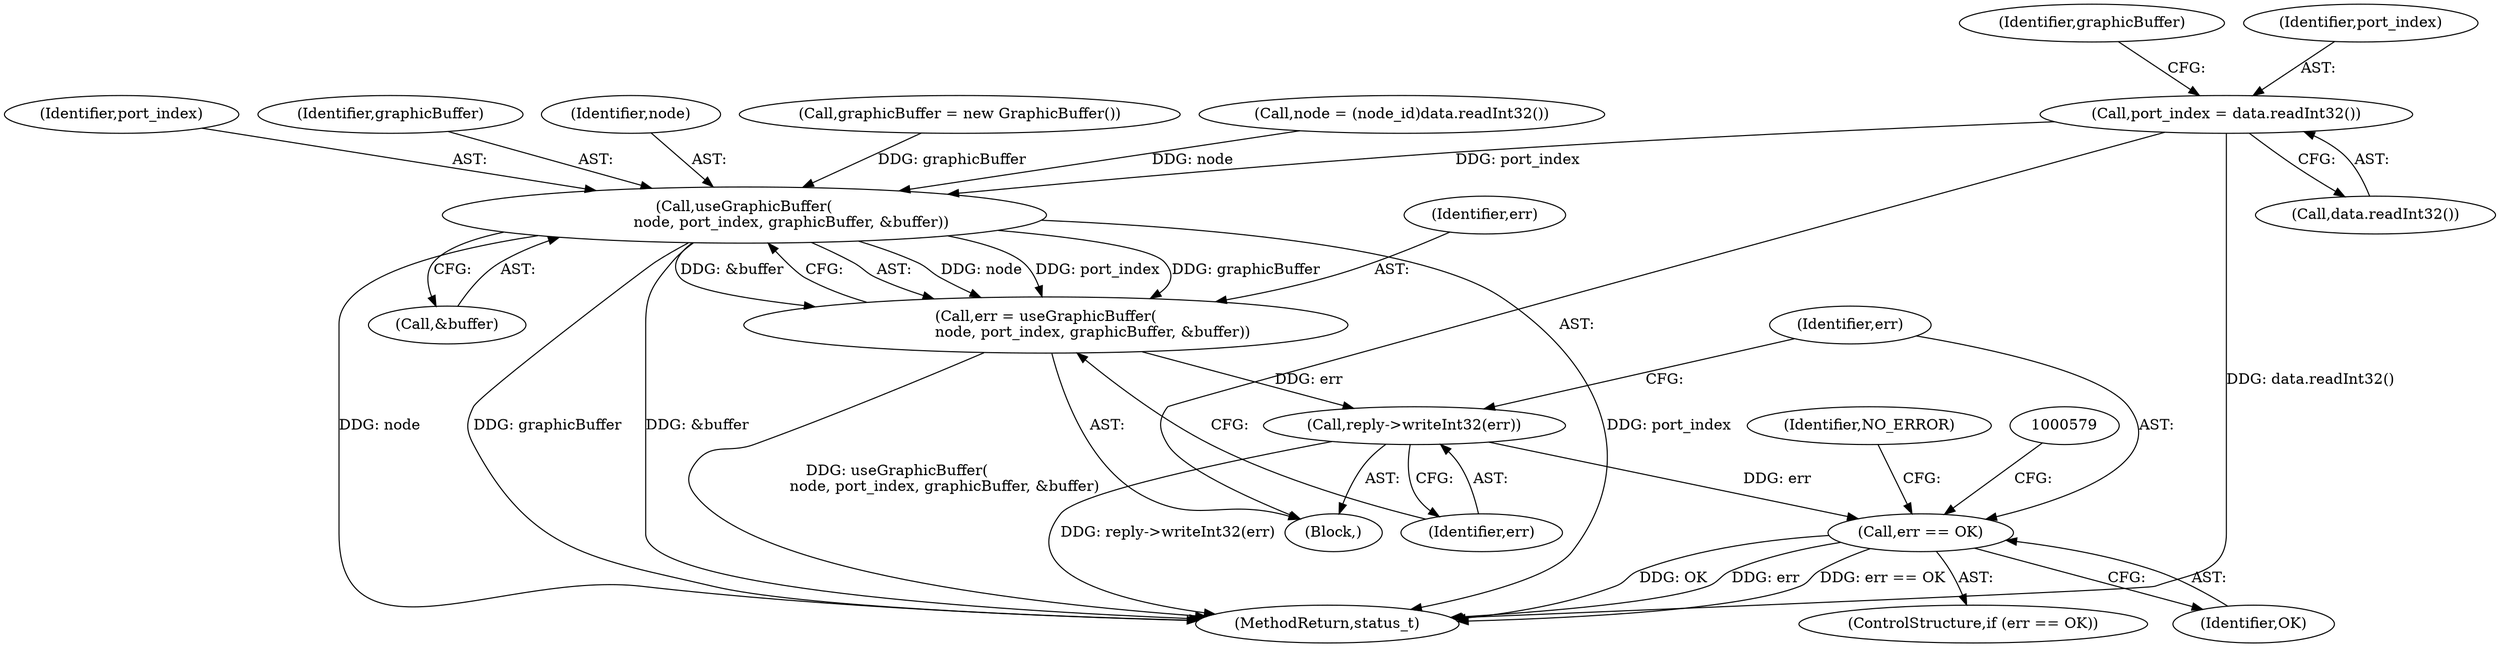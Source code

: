 digraph "0_Android_8d87321b704cb3f88e8cae668937d001fd63d5e3@API" {
"1000549" [label="(Call,port_index = data.readInt32())"];
"1000564" [label="(Call,useGraphicBuffer(\n                    node, port_index, graphicBuffer, &buffer))"];
"1000562" [label="(Call,err = useGraphicBuffer(\n                    node, port_index, graphicBuffer, &buffer))"];
"1000570" [label="(Call,reply->writeInt32(err))"];
"1000573" [label="(Call,err == OK)"];
"1001207" [label="(MethodReturn,status_t)"];
"1000572" [label="(ControlStructure,if (err == OK))"];
"1000554" [label="(Identifier,graphicBuffer)"];
"1000573" [label="(Call,err == OK)"];
"1000574" [label="(Identifier,err)"];
"1000568" [label="(Call,&buffer)"];
"1000549" [label="(Call,port_index = data.readInt32())"];
"1000551" [label="(Call,data.readInt32())"];
"1000550" [label="(Identifier,port_index)"];
"1000562" [label="(Call,err = useGraphicBuffer(\n                    node, port_index, graphicBuffer, &buffer))"];
"1000543" [label="(Call,node = (node_id)data.readInt32())"];
"1000537" [label="(Block,)"];
"1000566" [label="(Identifier,port_index)"];
"1000564" [label="(Call,useGraphicBuffer(\n                    node, port_index, graphicBuffer, &buffer))"];
"1000567" [label="(Identifier,graphicBuffer)"];
"1000582" [label="(Identifier,NO_ERROR)"];
"1000565" [label="(Identifier,node)"];
"1000575" [label="(Identifier,OK)"];
"1000570" [label="(Call,reply->writeInt32(err))"];
"1000563" [label="(Identifier,err)"];
"1000553" [label="(Call,graphicBuffer = new GraphicBuffer())"];
"1000571" [label="(Identifier,err)"];
"1000549" -> "1000537"  [label="AST: "];
"1000549" -> "1000551"  [label="CFG: "];
"1000550" -> "1000549"  [label="AST: "];
"1000551" -> "1000549"  [label="AST: "];
"1000554" -> "1000549"  [label="CFG: "];
"1000549" -> "1001207"  [label="DDG: data.readInt32()"];
"1000549" -> "1000564"  [label="DDG: port_index"];
"1000564" -> "1000562"  [label="AST: "];
"1000564" -> "1000568"  [label="CFG: "];
"1000565" -> "1000564"  [label="AST: "];
"1000566" -> "1000564"  [label="AST: "];
"1000567" -> "1000564"  [label="AST: "];
"1000568" -> "1000564"  [label="AST: "];
"1000562" -> "1000564"  [label="CFG: "];
"1000564" -> "1001207"  [label="DDG: &buffer"];
"1000564" -> "1001207"  [label="DDG: port_index"];
"1000564" -> "1001207"  [label="DDG: graphicBuffer"];
"1000564" -> "1001207"  [label="DDG: node"];
"1000564" -> "1000562"  [label="DDG: node"];
"1000564" -> "1000562"  [label="DDG: port_index"];
"1000564" -> "1000562"  [label="DDG: graphicBuffer"];
"1000564" -> "1000562"  [label="DDG: &buffer"];
"1000543" -> "1000564"  [label="DDG: node"];
"1000553" -> "1000564"  [label="DDG: graphicBuffer"];
"1000562" -> "1000537"  [label="AST: "];
"1000563" -> "1000562"  [label="AST: "];
"1000571" -> "1000562"  [label="CFG: "];
"1000562" -> "1001207"  [label="DDG: useGraphicBuffer(\n                    node, port_index, graphicBuffer, &buffer)"];
"1000562" -> "1000570"  [label="DDG: err"];
"1000570" -> "1000537"  [label="AST: "];
"1000570" -> "1000571"  [label="CFG: "];
"1000571" -> "1000570"  [label="AST: "];
"1000574" -> "1000570"  [label="CFG: "];
"1000570" -> "1001207"  [label="DDG: reply->writeInt32(err)"];
"1000570" -> "1000573"  [label="DDG: err"];
"1000573" -> "1000572"  [label="AST: "];
"1000573" -> "1000575"  [label="CFG: "];
"1000574" -> "1000573"  [label="AST: "];
"1000575" -> "1000573"  [label="AST: "];
"1000579" -> "1000573"  [label="CFG: "];
"1000582" -> "1000573"  [label="CFG: "];
"1000573" -> "1001207"  [label="DDG: OK"];
"1000573" -> "1001207"  [label="DDG: err"];
"1000573" -> "1001207"  [label="DDG: err == OK"];
}
